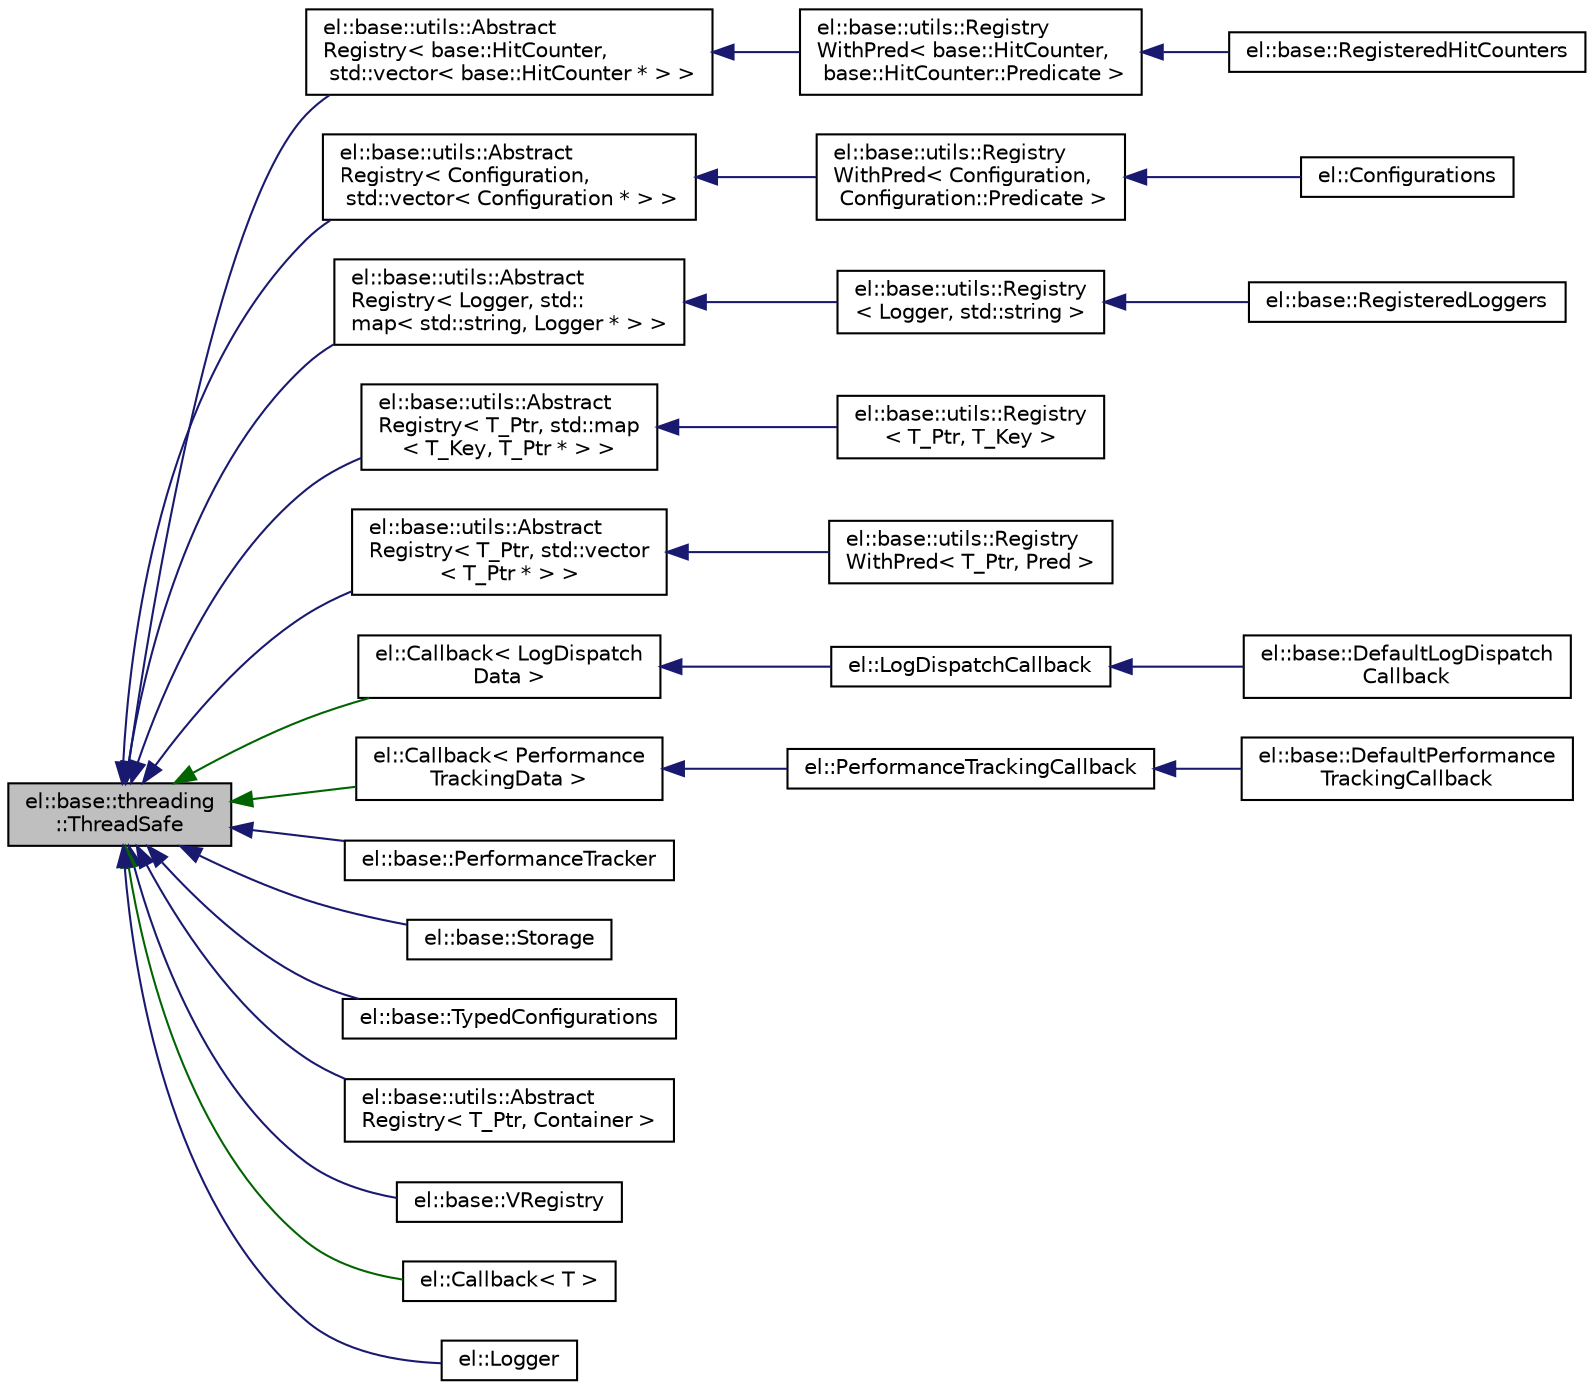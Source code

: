 digraph "el::base::threading::ThreadSafe"
{
  edge [fontname="Helvetica",fontsize="10",labelfontname="Helvetica",labelfontsize="10"];
  node [fontname="Helvetica",fontsize="10",shape=record];
  rankdir="LR";
  Node1 [label="el::base::threading\l::ThreadSafe",height=0.2,width=0.4,color="black", fillcolor="grey75", style="filled", fontcolor="black"];
  Node1 -> Node2 [dir="back",color="midnightblue",fontsize="10",style="solid",fontname="Helvetica"];
  Node2 [label="el::base::utils::Abstract\lRegistry\< base::HitCounter,\l std::vector\< base::HitCounter * \> \>",height=0.2,width=0.4,color="black", fillcolor="white", style="filled",URL="$d0/d0b/a00004.html"];
  Node2 -> Node3 [dir="back",color="midnightblue",fontsize="10",style="solid",fontname="Helvetica"];
  Node3 [label="el::base::utils::Registry\lWithPred\< base::HitCounter,\l base::HitCounter::Predicate \>",height=0.2,width=0.4,color="black", fillcolor="white", style="filled",URL="$db/db6/a00074.html"];
  Node3 -> Node4 [dir="back",color="midnightblue",fontsize="10",style="solid",fontname="Helvetica"];
  Node4 [label="el::base::RegisteredHitCounters",height=0.2,width=0.4,color="black", fillcolor="white", style="filled",URL="$d0/d89/a00071.html",tooltip="Repository for hit counters used across the application. "];
  Node1 -> Node5 [dir="back",color="midnightblue",fontsize="10",style="solid",fontname="Helvetica"];
  Node5 [label="el::base::utils::Abstract\lRegistry\< Configuration,\l std::vector\< Configuration * \> \>",height=0.2,width=0.4,color="black", fillcolor="white", style="filled",URL="$d0/d0b/a00004.html"];
  Node5 -> Node6 [dir="back",color="midnightblue",fontsize="10",style="solid",fontname="Helvetica"];
  Node6 [label="el::base::utils::Registry\lWithPred\< Configuration,\l Configuration::Predicate \>",height=0.2,width=0.4,color="black", fillcolor="white", style="filled",URL="$db/db6/a00074.html"];
  Node6 -> Node7 [dir="back",color="midnightblue",fontsize="10",style="solid",fontname="Helvetica"];
  Node7 [label="el::Configurations",height=0.2,width=0.4,color="black", fillcolor="white", style="filled",URL="$d2/de7/a00014.html",tooltip="Thread-safe Configuration repository. "];
  Node1 -> Node8 [dir="back",color="midnightblue",fontsize="10",style="solid",fontname="Helvetica"];
  Node8 [label="el::base::utils::Abstract\lRegistry\< Logger, std::\lmap\< std::string, Logger * \> \>",height=0.2,width=0.4,color="black", fillcolor="white", style="filled",URL="$d0/d0b/a00004.html"];
  Node8 -> Node9 [dir="back",color="midnightblue",fontsize="10",style="solid",fontname="Helvetica"];
  Node9 [label="el::base::utils::Registry\l\< Logger, std::string \>",height=0.2,width=0.4,color="black", fillcolor="white", style="filled",URL="$d1/d6e/a00073.html"];
  Node9 -> Node10 [dir="back",color="midnightblue",fontsize="10",style="solid",fontname="Helvetica"];
  Node10 [label="el::base::RegisteredLoggers",height=0.2,width=0.4,color="black", fillcolor="white", style="filled",URL="$d6/d2c/a00072.html",tooltip="Loggers repository. "];
  Node1 -> Node11 [dir="back",color="midnightblue",fontsize="10",style="solid",fontname="Helvetica"];
  Node11 [label="el::base::utils::Abstract\lRegistry\< T_Ptr, std::map\l\< T_Key, T_Ptr * \> \>",height=0.2,width=0.4,color="black", fillcolor="white", style="filled",URL="$d0/d0b/a00004.html"];
  Node11 -> Node12 [dir="back",color="midnightblue",fontsize="10",style="solid",fontname="Helvetica"];
  Node12 [label="el::base::utils::Registry\l\< T_Ptr, T_Key \>",height=0.2,width=0.4,color="black", fillcolor="white", style="filled",URL="$d1/d6e/a00073.html",tooltip="A pointer registry mechanism to manage memory and provide search functionalities. (non-predicate vers..."];
  Node1 -> Node13 [dir="back",color="midnightblue",fontsize="10",style="solid",fontname="Helvetica"];
  Node13 [label="el::base::utils::Abstract\lRegistry\< T_Ptr, std::vector\l\< T_Ptr * \> \>",height=0.2,width=0.4,color="black", fillcolor="white", style="filled",URL="$d0/d0b/a00004.html"];
  Node13 -> Node14 [dir="back",color="midnightblue",fontsize="10",style="solid",fontname="Helvetica"];
  Node14 [label="el::base::utils::Registry\lWithPred\< T_Ptr, Pred \>",height=0.2,width=0.4,color="black", fillcolor="white", style="filled",URL="$db/db6/a00074.html",tooltip="A pointer registry mechanism to manage memory and provide search functionalities. (predicate version)..."];
  Node1 -> Node15 [dir="back",color="darkgreen",fontsize="10",style="solid",fontname="Helvetica"];
  Node15 [label="el::Callback\< LogDispatch\lData \>",height=0.2,width=0.4,color="black", fillcolor="white", style="filled",URL="$d4/dee/a00008.html"];
  Node15 -> Node16 [dir="back",color="midnightblue",fontsize="10",style="solid",fontname="Helvetica"];
  Node16 [label="el::LogDispatchCallback",height=0.2,width=0.4,color="black", fillcolor="white", style="filled",URL="$d6/d42/a00043.html"];
  Node16 -> Node17 [dir="back",color="midnightblue",fontsize="10",style="solid",fontname="Helvetica"];
  Node17 [label="el::base::DefaultLogDispatch\lCallback",height=0.2,width=0.4,color="black", fillcolor="white", style="filled",URL="$dc/de2/a00024.html"];
  Node1 -> Node18 [dir="back",color="darkgreen",fontsize="10",style="solid",fontname="Helvetica"];
  Node18 [label="el::Callback\< Performance\lTrackingData \>",height=0.2,width=0.4,color="black", fillcolor="white", style="filled",URL="$d4/dee/a00008.html"];
  Node18 -> Node19 [dir="back",color="midnightblue",fontsize="10",style="solid",fontname="Helvetica"];
  Node19 [label="el::PerformanceTrackingCallback",height=0.2,width=0.4,color="black", fillcolor="white", style="filled",URL="$d9/db3/a00066.html"];
  Node19 -> Node20 [dir="back",color="midnightblue",fontsize="10",style="solid",fontname="Helvetica"];
  Node20 [label="el::base::DefaultPerformance\lTrackingCallback",height=0.2,width=0.4,color="black", fillcolor="white", style="filled",URL="$d3/dfe/a00025.html"];
  Node1 -> Node21 [dir="back",color="midnightblue",fontsize="10",style="solid",fontname="Helvetica"];
  Node21 [label="el::base::PerformanceTracker",height=0.2,width=0.4,color="black", fillcolor="white", style="filled",URL="$de/de1/a00065.html",tooltip="Represents performanceTracker block of code that conditionally adds performance status to log either ..."];
  Node1 -> Node22 [dir="back",color="midnightblue",fontsize="10",style="solid",fontname="Helvetica"];
  Node22 [label="el::base::Storage",height=0.2,width=0.4,color="black", fillcolor="white", style="filled",URL="$da/d2a/a00086.html",tooltip="Easylogging++ management storage. "];
  Node1 -> Node23 [dir="back",color="midnightblue",fontsize="10",style="solid",fontname="Helvetica"];
  Node23 [label="el::base::TypedConfigurations",height=0.2,width=0.4,color="black", fillcolor="white", style="filled",URL="$d1/dc1/a00092.html",tooltip="Configurations with data types. "];
  Node1 -> Node24 [dir="back",color="midnightblue",fontsize="10",style="solid",fontname="Helvetica"];
  Node24 [label="el::base::utils::Abstract\lRegistry\< T_Ptr, Container \>",height=0.2,width=0.4,color="black", fillcolor="white", style="filled",URL="$d0/d0b/a00004.html",tooltip="Abstract registry (aka repository) that provides basic interface for pointer repository specified by ..."];
  Node1 -> Node25 [dir="back",color="midnightblue",fontsize="10",style="solid",fontname="Helvetica"];
  Node25 [label="el::base::VRegistry",height=0.2,width=0.4,color="black", fillcolor="white", style="filled",URL="$dc/d54/a00094.html",tooltip="Represents registries for verbose logging. "];
  Node1 -> Node26 [dir="back",color="darkgreen",fontsize="10",style="solid",fontname="Helvetica"];
  Node26 [label="el::Callback\< T \>",height=0.2,width=0.4,color="black", fillcolor="white", style="filled",URL="$d4/dee/a00008.html"];
  Node1 -> Node27 [dir="back",color="midnightblue",fontsize="10",style="solid",fontname="Helvetica"];
  Node27 [label="el::Logger",height=0.2,width=0.4,color="black", fillcolor="white", style="filled",URL="$d4/dca/a00048.html",tooltip="Represents a logger holding ID and configurations we need to write logs. "];
}
